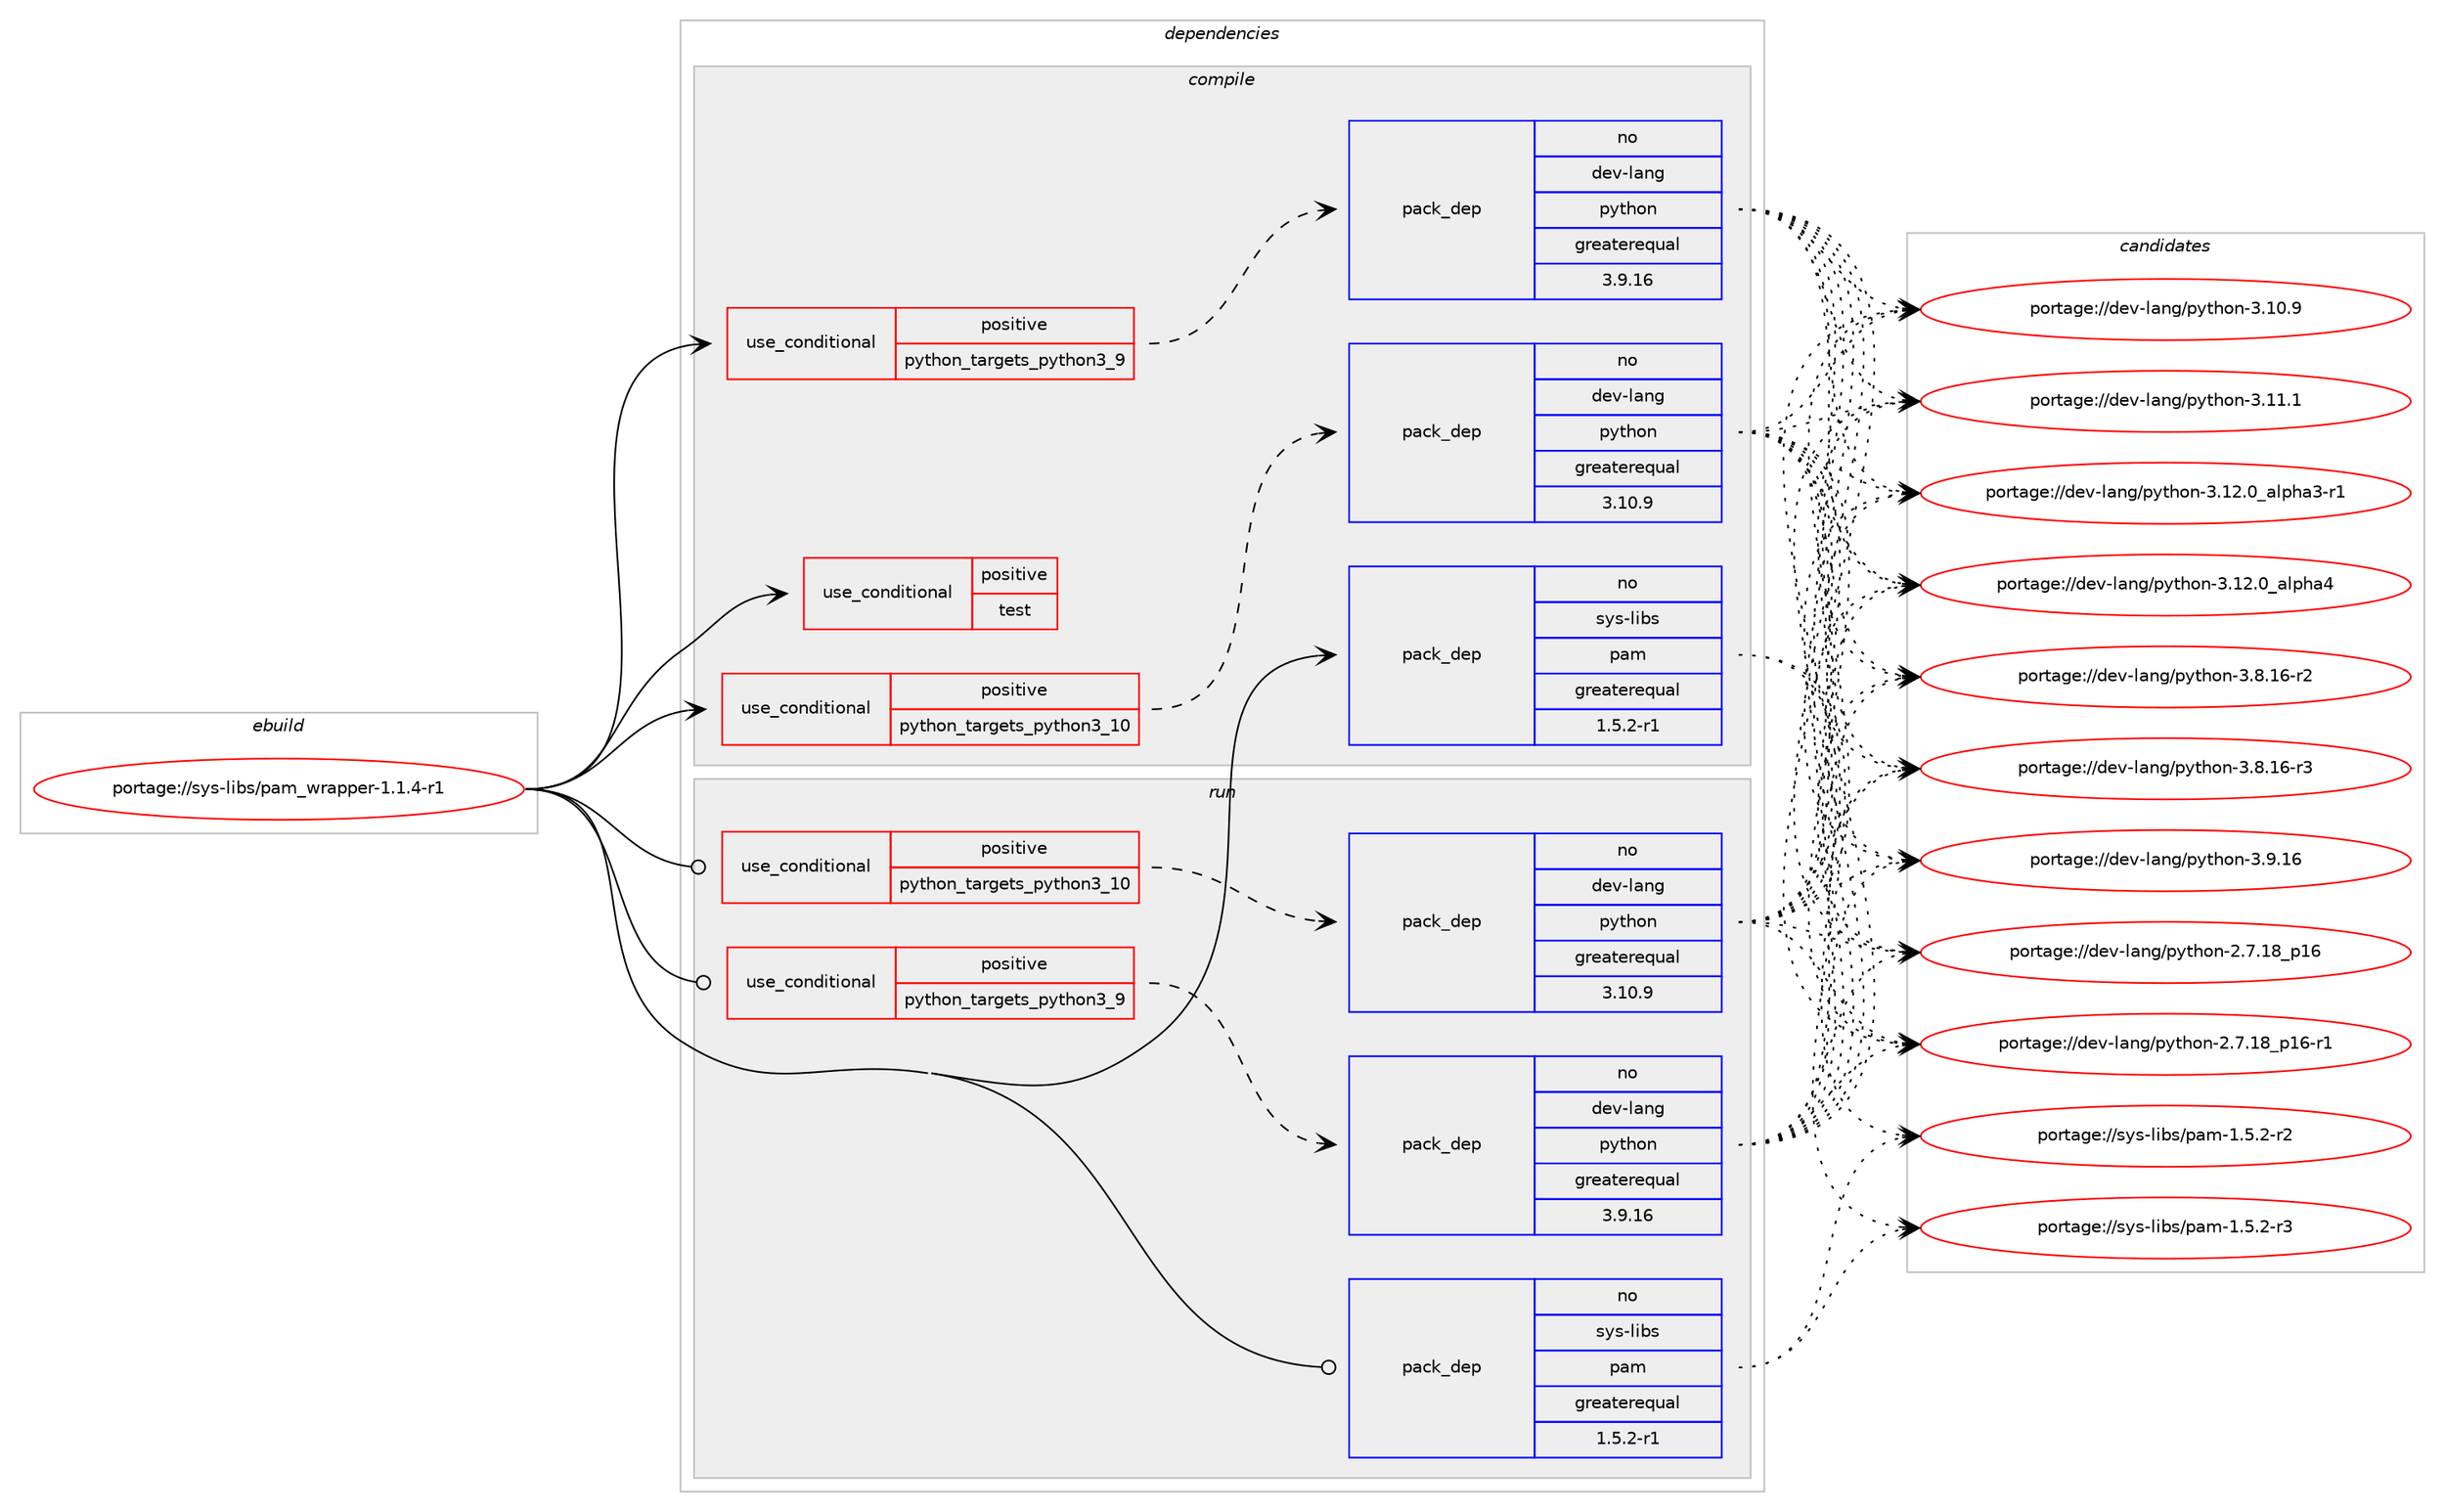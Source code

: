digraph prolog {

# *************
# Graph options
# *************

newrank=true;
concentrate=true;
compound=true;
graph [rankdir=LR,fontname=Helvetica,fontsize=10,ranksep=1.5];#, ranksep=2.5, nodesep=0.2];
edge  [arrowhead=vee];
node  [fontname=Helvetica,fontsize=10];

# **********
# The ebuild
# **********

subgraph cluster_leftcol {
color=gray;
rank=same;
label=<<i>ebuild</i>>;
id [label="portage://sys-libs/pam_wrapper-1.1.4-r1", color=red, width=4, href="../sys-libs/pam_wrapper-1.1.4-r1.svg"];
}

# ****************
# The dependencies
# ****************

subgraph cluster_midcol {
color=gray;
label=<<i>dependencies</i>>;
subgraph cluster_compile {
fillcolor="#eeeeee";
style=filled;
label=<<i>compile</i>>;
subgraph cond5611 {
dependency8675 [label=<<TABLE BORDER="0" CELLBORDER="1" CELLSPACING="0" CELLPADDING="4"><TR><TD ROWSPAN="3" CELLPADDING="10">use_conditional</TD></TR><TR><TD>positive</TD></TR><TR><TD>python_targets_python3_10</TD></TR></TABLE>>, shape=none, color=red];
subgraph pack2995 {
dependency8676 [label=<<TABLE BORDER="0" CELLBORDER="1" CELLSPACING="0" CELLPADDING="4" WIDTH="220"><TR><TD ROWSPAN="6" CELLPADDING="30">pack_dep</TD></TR><TR><TD WIDTH="110">no</TD></TR><TR><TD>dev-lang</TD></TR><TR><TD>python</TD></TR><TR><TD>greaterequal</TD></TR><TR><TD>3.10.9</TD></TR></TABLE>>, shape=none, color=blue];
}
dependency8675:e -> dependency8676:w [weight=20,style="dashed",arrowhead="vee"];
}
id:e -> dependency8675:w [weight=20,style="solid",arrowhead="vee"];
subgraph cond5612 {
dependency8677 [label=<<TABLE BORDER="0" CELLBORDER="1" CELLSPACING="0" CELLPADDING="4"><TR><TD ROWSPAN="3" CELLPADDING="10">use_conditional</TD></TR><TR><TD>positive</TD></TR><TR><TD>python_targets_python3_9</TD></TR></TABLE>>, shape=none, color=red];
subgraph pack2996 {
dependency8678 [label=<<TABLE BORDER="0" CELLBORDER="1" CELLSPACING="0" CELLPADDING="4" WIDTH="220"><TR><TD ROWSPAN="6" CELLPADDING="30">pack_dep</TD></TR><TR><TD WIDTH="110">no</TD></TR><TR><TD>dev-lang</TD></TR><TR><TD>python</TD></TR><TR><TD>greaterequal</TD></TR><TR><TD>3.9.16</TD></TR></TABLE>>, shape=none, color=blue];
}
dependency8677:e -> dependency8678:w [weight=20,style="dashed",arrowhead="vee"];
}
id:e -> dependency8677:w [weight=20,style="solid",arrowhead="vee"];
subgraph cond5613 {
dependency8679 [label=<<TABLE BORDER="0" CELLBORDER="1" CELLSPACING="0" CELLPADDING="4"><TR><TD ROWSPAN="3" CELLPADDING="10">use_conditional</TD></TR><TR><TD>positive</TD></TR><TR><TD>test</TD></TR></TABLE>>, shape=none, color=red];
# *** BEGIN UNKNOWN DEPENDENCY TYPE (TODO) ***
# dependency8679 -> package_dependency(portage://sys-libs/pam_wrapper-1.1.4-r1,install,no,dev-util,cmocka,none,[,,],[],[use(optenable(abi_x86_32),negative),use(optenable(abi_x86_64),negative),use(optenable(abi_x86_x32),negative),use(optenable(abi_mips_n32),negative),use(optenable(abi_mips_n64),negative),use(optenable(abi_mips_o32),negative),use(optenable(abi_s390_32),negative),use(optenable(abi_s390_64),negative)])
# *** END UNKNOWN DEPENDENCY TYPE (TODO) ***

}
id:e -> dependency8679:w [weight=20,style="solid",arrowhead="vee"];
subgraph pack2997 {
dependency8680 [label=<<TABLE BORDER="0" CELLBORDER="1" CELLSPACING="0" CELLPADDING="4" WIDTH="220"><TR><TD ROWSPAN="6" CELLPADDING="30">pack_dep</TD></TR><TR><TD WIDTH="110">no</TD></TR><TR><TD>sys-libs</TD></TR><TR><TD>pam</TD></TR><TR><TD>greaterequal</TD></TR><TR><TD>1.5.2-r1</TD></TR></TABLE>>, shape=none, color=blue];
}
id:e -> dependency8680:w [weight=20,style="solid",arrowhead="vee"];
}
subgraph cluster_compileandrun {
fillcolor="#eeeeee";
style=filled;
label=<<i>compile and run</i>>;
}
subgraph cluster_run {
fillcolor="#eeeeee";
style=filled;
label=<<i>run</i>>;
subgraph cond5614 {
dependency8681 [label=<<TABLE BORDER="0" CELLBORDER="1" CELLSPACING="0" CELLPADDING="4"><TR><TD ROWSPAN="3" CELLPADDING="10">use_conditional</TD></TR><TR><TD>positive</TD></TR><TR><TD>python_targets_python3_10</TD></TR></TABLE>>, shape=none, color=red];
subgraph pack2998 {
dependency8682 [label=<<TABLE BORDER="0" CELLBORDER="1" CELLSPACING="0" CELLPADDING="4" WIDTH="220"><TR><TD ROWSPAN="6" CELLPADDING="30">pack_dep</TD></TR><TR><TD WIDTH="110">no</TD></TR><TR><TD>dev-lang</TD></TR><TR><TD>python</TD></TR><TR><TD>greaterequal</TD></TR><TR><TD>3.10.9</TD></TR></TABLE>>, shape=none, color=blue];
}
dependency8681:e -> dependency8682:w [weight=20,style="dashed",arrowhead="vee"];
}
id:e -> dependency8681:w [weight=20,style="solid",arrowhead="odot"];
subgraph cond5615 {
dependency8683 [label=<<TABLE BORDER="0" CELLBORDER="1" CELLSPACING="0" CELLPADDING="4"><TR><TD ROWSPAN="3" CELLPADDING="10">use_conditional</TD></TR><TR><TD>positive</TD></TR><TR><TD>python_targets_python3_9</TD></TR></TABLE>>, shape=none, color=red];
subgraph pack2999 {
dependency8684 [label=<<TABLE BORDER="0" CELLBORDER="1" CELLSPACING="0" CELLPADDING="4" WIDTH="220"><TR><TD ROWSPAN="6" CELLPADDING="30">pack_dep</TD></TR><TR><TD WIDTH="110">no</TD></TR><TR><TD>dev-lang</TD></TR><TR><TD>python</TD></TR><TR><TD>greaterequal</TD></TR><TR><TD>3.9.16</TD></TR></TABLE>>, shape=none, color=blue];
}
dependency8683:e -> dependency8684:w [weight=20,style="dashed",arrowhead="vee"];
}
id:e -> dependency8683:w [weight=20,style="solid",arrowhead="odot"];
subgraph pack3000 {
dependency8685 [label=<<TABLE BORDER="0" CELLBORDER="1" CELLSPACING="0" CELLPADDING="4" WIDTH="220"><TR><TD ROWSPAN="6" CELLPADDING="30">pack_dep</TD></TR><TR><TD WIDTH="110">no</TD></TR><TR><TD>sys-libs</TD></TR><TR><TD>pam</TD></TR><TR><TD>greaterequal</TD></TR><TR><TD>1.5.2-r1</TD></TR></TABLE>>, shape=none, color=blue];
}
id:e -> dependency8685:w [weight=20,style="solid",arrowhead="odot"];
}
}

# **************
# The candidates
# **************

subgraph cluster_choices {
rank=same;
color=gray;
label=<<i>candidates</i>>;

subgraph choice2995 {
color=black;
nodesep=1;
choice10010111845108971101034711212111610411111045504655464956951124954 [label="portage://dev-lang/python-2.7.18_p16", color=red, width=4,href="../dev-lang/python-2.7.18_p16.svg"];
choice100101118451089711010347112121116104111110455046554649569511249544511449 [label="portage://dev-lang/python-2.7.18_p16-r1", color=red, width=4,href="../dev-lang/python-2.7.18_p16-r1.svg"];
choice10010111845108971101034711212111610411111045514649484657 [label="portage://dev-lang/python-3.10.9", color=red, width=4,href="../dev-lang/python-3.10.9.svg"];
choice10010111845108971101034711212111610411111045514649494649 [label="portage://dev-lang/python-3.11.1", color=red, width=4,href="../dev-lang/python-3.11.1.svg"];
choice10010111845108971101034711212111610411111045514649504648959710811210497514511449 [label="portage://dev-lang/python-3.12.0_alpha3-r1", color=red, width=4,href="../dev-lang/python-3.12.0_alpha3-r1.svg"];
choice1001011184510897110103471121211161041111104551464950464895971081121049752 [label="portage://dev-lang/python-3.12.0_alpha4", color=red, width=4,href="../dev-lang/python-3.12.0_alpha4.svg"];
choice100101118451089711010347112121116104111110455146564649544511450 [label="portage://dev-lang/python-3.8.16-r2", color=red, width=4,href="../dev-lang/python-3.8.16-r2.svg"];
choice100101118451089711010347112121116104111110455146564649544511451 [label="portage://dev-lang/python-3.8.16-r3", color=red, width=4,href="../dev-lang/python-3.8.16-r3.svg"];
choice10010111845108971101034711212111610411111045514657464954 [label="portage://dev-lang/python-3.9.16", color=red, width=4,href="../dev-lang/python-3.9.16.svg"];
dependency8676:e -> choice10010111845108971101034711212111610411111045504655464956951124954:w [style=dotted,weight="100"];
dependency8676:e -> choice100101118451089711010347112121116104111110455046554649569511249544511449:w [style=dotted,weight="100"];
dependency8676:e -> choice10010111845108971101034711212111610411111045514649484657:w [style=dotted,weight="100"];
dependency8676:e -> choice10010111845108971101034711212111610411111045514649494649:w [style=dotted,weight="100"];
dependency8676:e -> choice10010111845108971101034711212111610411111045514649504648959710811210497514511449:w [style=dotted,weight="100"];
dependency8676:e -> choice1001011184510897110103471121211161041111104551464950464895971081121049752:w [style=dotted,weight="100"];
dependency8676:e -> choice100101118451089711010347112121116104111110455146564649544511450:w [style=dotted,weight="100"];
dependency8676:e -> choice100101118451089711010347112121116104111110455146564649544511451:w [style=dotted,weight="100"];
dependency8676:e -> choice10010111845108971101034711212111610411111045514657464954:w [style=dotted,weight="100"];
}
subgraph choice2996 {
color=black;
nodesep=1;
choice10010111845108971101034711212111610411111045504655464956951124954 [label="portage://dev-lang/python-2.7.18_p16", color=red, width=4,href="../dev-lang/python-2.7.18_p16.svg"];
choice100101118451089711010347112121116104111110455046554649569511249544511449 [label="portage://dev-lang/python-2.7.18_p16-r1", color=red, width=4,href="../dev-lang/python-2.7.18_p16-r1.svg"];
choice10010111845108971101034711212111610411111045514649484657 [label="portage://dev-lang/python-3.10.9", color=red, width=4,href="../dev-lang/python-3.10.9.svg"];
choice10010111845108971101034711212111610411111045514649494649 [label="portage://dev-lang/python-3.11.1", color=red, width=4,href="../dev-lang/python-3.11.1.svg"];
choice10010111845108971101034711212111610411111045514649504648959710811210497514511449 [label="portage://dev-lang/python-3.12.0_alpha3-r1", color=red, width=4,href="../dev-lang/python-3.12.0_alpha3-r1.svg"];
choice1001011184510897110103471121211161041111104551464950464895971081121049752 [label="portage://dev-lang/python-3.12.0_alpha4", color=red, width=4,href="../dev-lang/python-3.12.0_alpha4.svg"];
choice100101118451089711010347112121116104111110455146564649544511450 [label="portage://dev-lang/python-3.8.16-r2", color=red, width=4,href="../dev-lang/python-3.8.16-r2.svg"];
choice100101118451089711010347112121116104111110455146564649544511451 [label="portage://dev-lang/python-3.8.16-r3", color=red, width=4,href="../dev-lang/python-3.8.16-r3.svg"];
choice10010111845108971101034711212111610411111045514657464954 [label="portage://dev-lang/python-3.9.16", color=red, width=4,href="../dev-lang/python-3.9.16.svg"];
dependency8678:e -> choice10010111845108971101034711212111610411111045504655464956951124954:w [style=dotted,weight="100"];
dependency8678:e -> choice100101118451089711010347112121116104111110455046554649569511249544511449:w [style=dotted,weight="100"];
dependency8678:e -> choice10010111845108971101034711212111610411111045514649484657:w [style=dotted,weight="100"];
dependency8678:e -> choice10010111845108971101034711212111610411111045514649494649:w [style=dotted,weight="100"];
dependency8678:e -> choice10010111845108971101034711212111610411111045514649504648959710811210497514511449:w [style=dotted,weight="100"];
dependency8678:e -> choice1001011184510897110103471121211161041111104551464950464895971081121049752:w [style=dotted,weight="100"];
dependency8678:e -> choice100101118451089711010347112121116104111110455146564649544511450:w [style=dotted,weight="100"];
dependency8678:e -> choice100101118451089711010347112121116104111110455146564649544511451:w [style=dotted,weight="100"];
dependency8678:e -> choice10010111845108971101034711212111610411111045514657464954:w [style=dotted,weight="100"];
}
subgraph choice2997 {
color=black;
nodesep=1;
choice115121115451081059811547112971094549465346504511450 [label="portage://sys-libs/pam-1.5.2-r2", color=red, width=4,href="../sys-libs/pam-1.5.2-r2.svg"];
choice115121115451081059811547112971094549465346504511451 [label="portage://sys-libs/pam-1.5.2-r3", color=red, width=4,href="../sys-libs/pam-1.5.2-r3.svg"];
dependency8680:e -> choice115121115451081059811547112971094549465346504511450:w [style=dotted,weight="100"];
dependency8680:e -> choice115121115451081059811547112971094549465346504511451:w [style=dotted,weight="100"];
}
subgraph choice2998 {
color=black;
nodesep=1;
choice10010111845108971101034711212111610411111045504655464956951124954 [label="portage://dev-lang/python-2.7.18_p16", color=red, width=4,href="../dev-lang/python-2.7.18_p16.svg"];
choice100101118451089711010347112121116104111110455046554649569511249544511449 [label="portage://dev-lang/python-2.7.18_p16-r1", color=red, width=4,href="../dev-lang/python-2.7.18_p16-r1.svg"];
choice10010111845108971101034711212111610411111045514649484657 [label="portage://dev-lang/python-3.10.9", color=red, width=4,href="../dev-lang/python-3.10.9.svg"];
choice10010111845108971101034711212111610411111045514649494649 [label="portage://dev-lang/python-3.11.1", color=red, width=4,href="../dev-lang/python-3.11.1.svg"];
choice10010111845108971101034711212111610411111045514649504648959710811210497514511449 [label="portage://dev-lang/python-3.12.0_alpha3-r1", color=red, width=4,href="../dev-lang/python-3.12.0_alpha3-r1.svg"];
choice1001011184510897110103471121211161041111104551464950464895971081121049752 [label="portage://dev-lang/python-3.12.0_alpha4", color=red, width=4,href="../dev-lang/python-3.12.0_alpha4.svg"];
choice100101118451089711010347112121116104111110455146564649544511450 [label="portage://dev-lang/python-3.8.16-r2", color=red, width=4,href="../dev-lang/python-3.8.16-r2.svg"];
choice100101118451089711010347112121116104111110455146564649544511451 [label="portage://dev-lang/python-3.8.16-r3", color=red, width=4,href="../dev-lang/python-3.8.16-r3.svg"];
choice10010111845108971101034711212111610411111045514657464954 [label="portage://dev-lang/python-3.9.16", color=red, width=4,href="../dev-lang/python-3.9.16.svg"];
dependency8682:e -> choice10010111845108971101034711212111610411111045504655464956951124954:w [style=dotted,weight="100"];
dependency8682:e -> choice100101118451089711010347112121116104111110455046554649569511249544511449:w [style=dotted,weight="100"];
dependency8682:e -> choice10010111845108971101034711212111610411111045514649484657:w [style=dotted,weight="100"];
dependency8682:e -> choice10010111845108971101034711212111610411111045514649494649:w [style=dotted,weight="100"];
dependency8682:e -> choice10010111845108971101034711212111610411111045514649504648959710811210497514511449:w [style=dotted,weight="100"];
dependency8682:e -> choice1001011184510897110103471121211161041111104551464950464895971081121049752:w [style=dotted,weight="100"];
dependency8682:e -> choice100101118451089711010347112121116104111110455146564649544511450:w [style=dotted,weight="100"];
dependency8682:e -> choice100101118451089711010347112121116104111110455146564649544511451:w [style=dotted,weight="100"];
dependency8682:e -> choice10010111845108971101034711212111610411111045514657464954:w [style=dotted,weight="100"];
}
subgraph choice2999 {
color=black;
nodesep=1;
choice10010111845108971101034711212111610411111045504655464956951124954 [label="portage://dev-lang/python-2.7.18_p16", color=red, width=4,href="../dev-lang/python-2.7.18_p16.svg"];
choice100101118451089711010347112121116104111110455046554649569511249544511449 [label="portage://dev-lang/python-2.7.18_p16-r1", color=red, width=4,href="../dev-lang/python-2.7.18_p16-r1.svg"];
choice10010111845108971101034711212111610411111045514649484657 [label="portage://dev-lang/python-3.10.9", color=red, width=4,href="../dev-lang/python-3.10.9.svg"];
choice10010111845108971101034711212111610411111045514649494649 [label="portage://dev-lang/python-3.11.1", color=red, width=4,href="../dev-lang/python-3.11.1.svg"];
choice10010111845108971101034711212111610411111045514649504648959710811210497514511449 [label="portage://dev-lang/python-3.12.0_alpha3-r1", color=red, width=4,href="../dev-lang/python-3.12.0_alpha3-r1.svg"];
choice1001011184510897110103471121211161041111104551464950464895971081121049752 [label="portage://dev-lang/python-3.12.0_alpha4", color=red, width=4,href="../dev-lang/python-3.12.0_alpha4.svg"];
choice100101118451089711010347112121116104111110455146564649544511450 [label="portage://dev-lang/python-3.8.16-r2", color=red, width=4,href="../dev-lang/python-3.8.16-r2.svg"];
choice100101118451089711010347112121116104111110455146564649544511451 [label="portage://dev-lang/python-3.8.16-r3", color=red, width=4,href="../dev-lang/python-3.8.16-r3.svg"];
choice10010111845108971101034711212111610411111045514657464954 [label="portage://dev-lang/python-3.9.16", color=red, width=4,href="../dev-lang/python-3.9.16.svg"];
dependency8684:e -> choice10010111845108971101034711212111610411111045504655464956951124954:w [style=dotted,weight="100"];
dependency8684:e -> choice100101118451089711010347112121116104111110455046554649569511249544511449:w [style=dotted,weight="100"];
dependency8684:e -> choice10010111845108971101034711212111610411111045514649484657:w [style=dotted,weight="100"];
dependency8684:e -> choice10010111845108971101034711212111610411111045514649494649:w [style=dotted,weight="100"];
dependency8684:e -> choice10010111845108971101034711212111610411111045514649504648959710811210497514511449:w [style=dotted,weight="100"];
dependency8684:e -> choice1001011184510897110103471121211161041111104551464950464895971081121049752:w [style=dotted,weight="100"];
dependency8684:e -> choice100101118451089711010347112121116104111110455146564649544511450:w [style=dotted,weight="100"];
dependency8684:e -> choice100101118451089711010347112121116104111110455146564649544511451:w [style=dotted,weight="100"];
dependency8684:e -> choice10010111845108971101034711212111610411111045514657464954:w [style=dotted,weight="100"];
}
subgraph choice3000 {
color=black;
nodesep=1;
choice115121115451081059811547112971094549465346504511450 [label="portage://sys-libs/pam-1.5.2-r2", color=red, width=4,href="../sys-libs/pam-1.5.2-r2.svg"];
choice115121115451081059811547112971094549465346504511451 [label="portage://sys-libs/pam-1.5.2-r3", color=red, width=4,href="../sys-libs/pam-1.5.2-r3.svg"];
dependency8685:e -> choice115121115451081059811547112971094549465346504511450:w [style=dotted,weight="100"];
dependency8685:e -> choice115121115451081059811547112971094549465346504511451:w [style=dotted,weight="100"];
}
}

}

